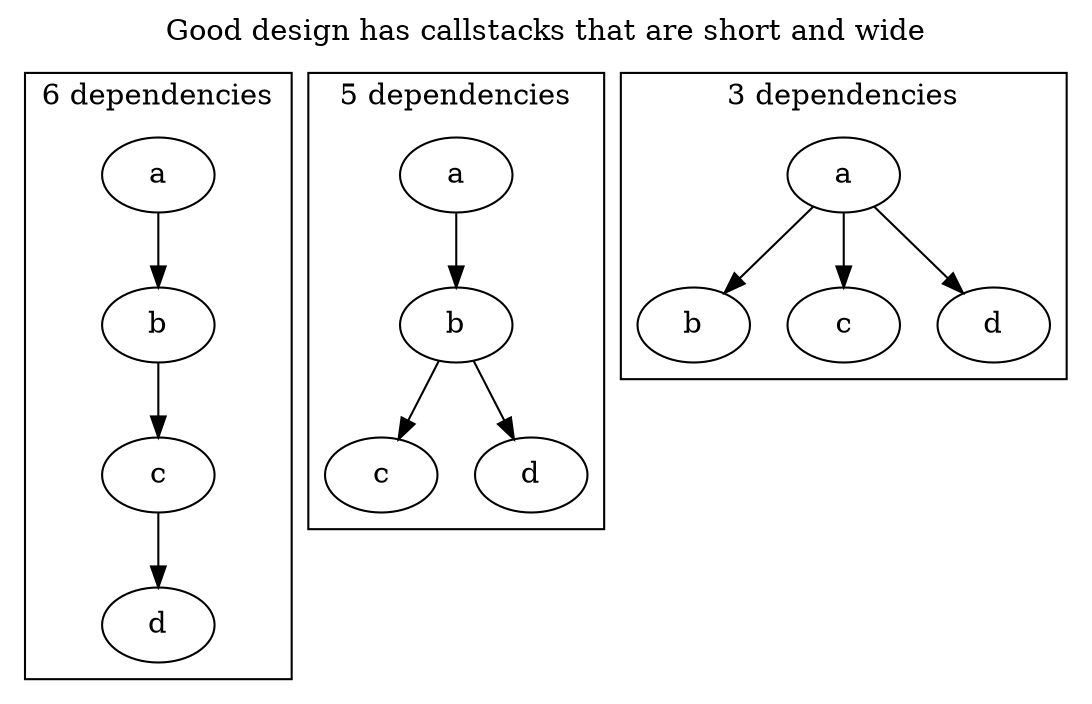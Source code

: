 // run with: dot dependencies.gv -T png > dependencies.png
digraph {
  splines=line;
  label="Good design has callstacks that are short and wide";
  labelloc=top;

  subgraph cluster_0 {
    label="6 dependencies";
    a1[label="a"];
    b1[label="b"];
    c1[label="c"];
    d1[label="d"];
    a1 -> b1;
    b1 -> c1;
    c1 -> d1;
  }

  subgraph cluster_1 {
    label="5 dependencies";
    a2[label="a"];
    b2[label="b"];
    c2[label="c"];
    d2[label="d"];
    a2 -> b2;
    b2 -> c2;
    b2 -> d2;
  }

  subgraph cluster_2 {
    label="3 dependencies";
    a3[label="a"];
    b3[label="b"];
    c3[label="c"];
    d3[label="d"];
    a3 -> b3;
    a3 -> c3;
    a3 -> d3;
  }
}

